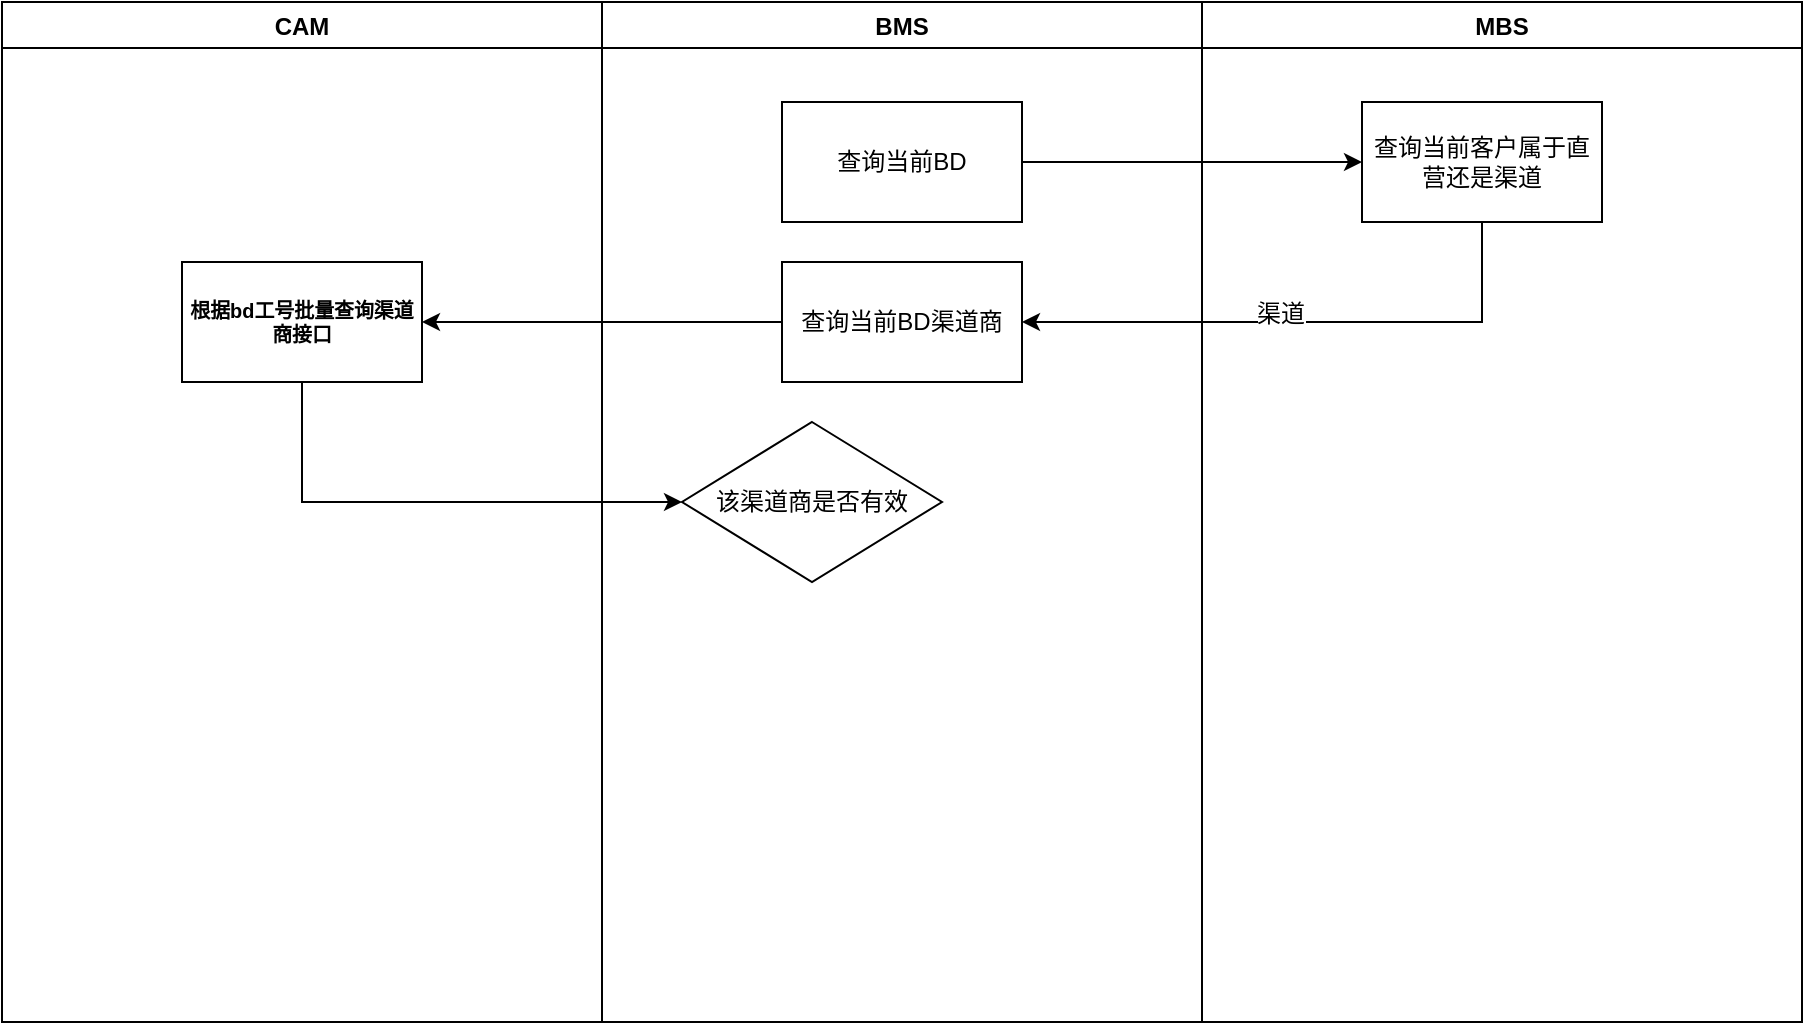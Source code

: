 <mxfile version="10.6.0" type="github"><diagram id="l4MMKyZ7VTx0pq1hCrcC" name="第 1 页"><mxGraphModel dx="3221" dy="764" grid="1" gridSize="10" guides="1" tooltips="1" connect="1" arrows="1" fold="1" page="1" pageScale="1" pageWidth="1827" pageHeight="2169" math="0" shadow="0"><root><mxCell id="0"/><mxCell id="1" parent="0"/><mxCell id="-jJ5_LAgWxZ2PGPG2BvG-1" value="BMS" style="swimlane;" vertex="1" parent="1"><mxGeometry x="90" y="200" width="300" height="510" as="geometry"/></mxCell><mxCell id="-jJ5_LAgWxZ2PGPG2BvG-5" value="查询当前BD" style="rounded=0;whiteSpace=wrap;html=1;" vertex="1" parent="-jJ5_LAgWxZ2PGPG2BvG-1"><mxGeometry x="90" y="50" width="120" height="60" as="geometry"/></mxCell><mxCell id="-jJ5_LAgWxZ2PGPG2BvG-11" value="查询当前BD&lt;span&gt;渠道商&lt;/span&gt;" style="rounded=0;whiteSpace=wrap;html=1;" vertex="1" parent="-jJ5_LAgWxZ2PGPG2BvG-1"><mxGeometry x="90" y="130" width="120" height="60" as="geometry"/></mxCell><mxCell id="-jJ5_LAgWxZ2PGPG2BvG-23" value="&lt;span&gt;该渠道商是否有效&lt;/span&gt;" style="rhombus;whiteSpace=wrap;html=1;" vertex="1" parent="-jJ5_LAgWxZ2PGPG2BvG-1"><mxGeometry x="40" y="210" width="130" height="80" as="geometry"/></mxCell><mxCell id="-jJ5_LAgWxZ2PGPG2BvG-3" value="MBS" style="swimlane;" vertex="1" parent="1"><mxGeometry x="390" y="200" width="300" height="510" as="geometry"/></mxCell><mxCell id="-jJ5_LAgWxZ2PGPG2BvG-7" value="查询当前客户属于直营还是&lt;span&gt;渠道&lt;/span&gt;" style="rounded=0;whiteSpace=wrap;html=1;" vertex="1" parent="-jJ5_LAgWxZ2PGPG2BvG-3"><mxGeometry x="80" y="50" width="120" height="60" as="geometry"/></mxCell><mxCell id="-jJ5_LAgWxZ2PGPG2BvG-4" value="CAM" style="swimlane;" vertex="1" parent="1"><mxGeometry x="-210" y="200" width="300" height="510" as="geometry"/></mxCell><mxCell id="-jJ5_LAgWxZ2PGPG2BvG-13" value="&lt;h5 id=&quot;id-【CAM】渠道商系统对接电子合同V2.3.0-3.4.2.1.根据门店id/渠道商编号/bd工号批量查询渠道商基本信息&quot;&gt;&lt;span&gt;根据bd工号批量查询渠道商接口&lt;/span&gt;&lt;/h5&gt;" style="rounded=0;whiteSpace=wrap;html=1;" vertex="1" parent="-jJ5_LAgWxZ2PGPG2BvG-4"><mxGeometry x="90" y="130" width="120" height="60" as="geometry"/></mxCell><mxCell id="-jJ5_LAgWxZ2PGPG2BvG-6" style="edgeStyle=orthogonalEdgeStyle;rounded=0;orthogonalLoop=1;jettySize=auto;html=1;entryX=0;entryY=0.5;entryDx=0;entryDy=0;" edge="1" parent="1" source="-jJ5_LAgWxZ2PGPG2BvG-5" target="-jJ5_LAgWxZ2PGPG2BvG-7"><mxGeometry relative="1" as="geometry"><mxPoint x="450" y="280" as="targetPoint"/></mxGeometry></mxCell><mxCell id="-jJ5_LAgWxZ2PGPG2BvG-9" style="edgeStyle=orthogonalEdgeStyle;rounded=0;orthogonalLoop=1;jettySize=auto;html=1;" edge="1" parent="1" source="-jJ5_LAgWxZ2PGPG2BvG-7"><mxGeometry relative="1" as="geometry"><mxPoint x="300" y="360" as="targetPoint"/><Array as="points"><mxPoint x="530" y="360"/></Array></mxGeometry></mxCell><mxCell id="-jJ5_LAgWxZ2PGPG2BvG-10" value="渠道" style="text;html=1;resizable=0;points=[];align=center;verticalAlign=middle;labelBackgroundColor=#ffffff;" vertex="1" connectable="0" parent="-jJ5_LAgWxZ2PGPG2BvG-9"><mxGeometry x="0.079" y="-4" relative="1" as="geometry"><mxPoint as="offset"/></mxGeometry></mxCell><mxCell id="-jJ5_LAgWxZ2PGPG2BvG-12" style="edgeStyle=orthogonalEdgeStyle;rounded=0;orthogonalLoop=1;jettySize=auto;html=1;" edge="1" parent="1" source="-jJ5_LAgWxZ2PGPG2BvG-11"><mxGeometry relative="1" as="geometry"><mxPoint y="360" as="targetPoint"/></mxGeometry></mxCell><mxCell id="-jJ5_LAgWxZ2PGPG2BvG-22" style="edgeStyle=orthogonalEdgeStyle;rounded=0;orthogonalLoop=1;jettySize=auto;html=1;" edge="1" parent="1" source="-jJ5_LAgWxZ2PGPG2BvG-13"><mxGeometry relative="1" as="geometry"><mxPoint x="130" y="450" as="targetPoint"/><Array as="points"><mxPoint x="-60" y="450"/></Array></mxGeometry></mxCell></root></mxGraphModel></diagram></mxfile>